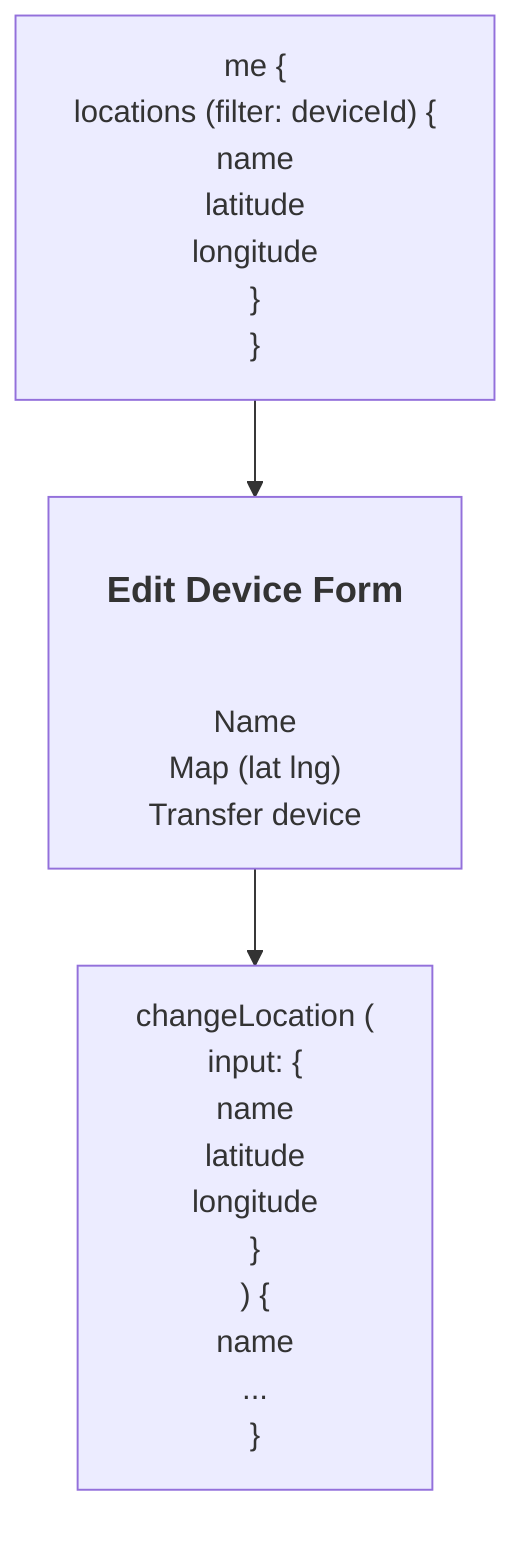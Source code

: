 flowchart TB        
    query_editDevice_myDevices["
        me {
        locations (filter: deviceId) {
            name
            latitude
            longitude
        }
        }
    "]:::query

    form_editDevice["
        <h3>Edit Device Form</h3>
        Name
        Map (lat lng)
        Transfer device
    "]:::form

    mutation_changeLocation["
    changeLocation (
        input: {
            name
            latitude
            longitude
        }
    ) {
        name
        ...
    }
    "]:::mutation

    query_editDevice_myDevices-->form_editDevice-->mutation_changeLocation